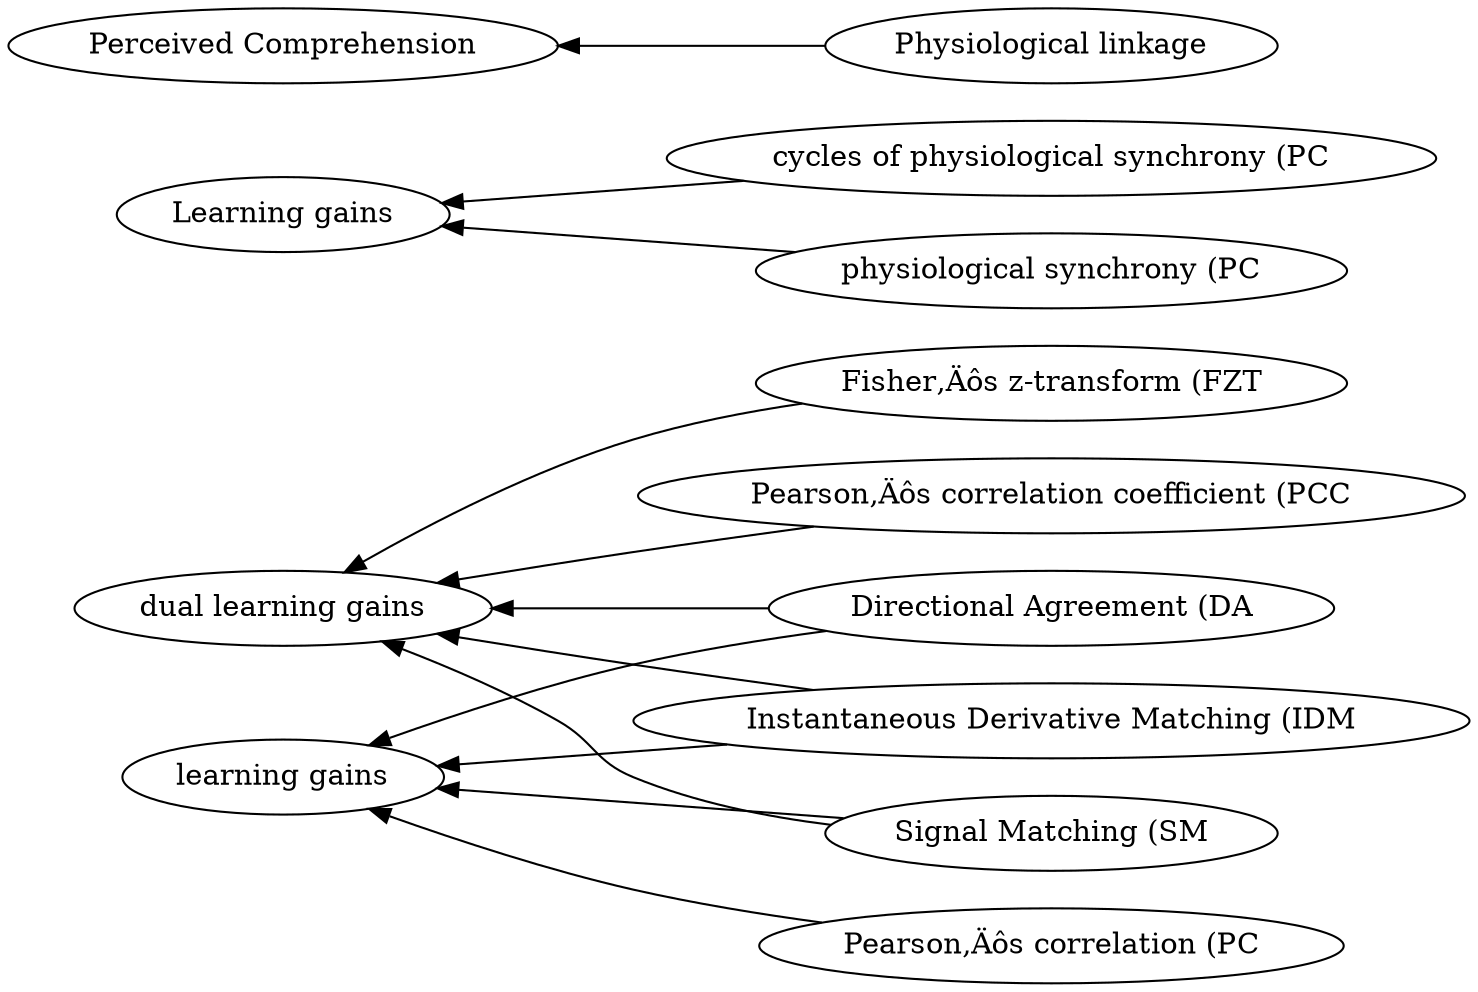 digraph Test {
	rankdir=RL
	size="15,15"
	overlap=false
	splines=true
	{rank=same; "Fisher‚Äôs z-transform (FZT" "cycles of physiological synchrony (PC" "Pearson‚Äôs correlation coefficient (PCC" "Physiological linkage" "Directional Agreement (DA" "Pearson‚Äôs correlation (PC" "Instantaneous Derivative Matching (IDM" "physiological synchrony (PC" "Signal Matching (SM";}
	{rank=same; "learning gains" "Learning gains" "Perceived Comprehension" "dual learning gains";}
	"Physiological linkage" [href="https://scholar.google.com/scholar?hl=en&q=An%20Interactive%20Table%20for%20Supporting%20Participation%20Balance%20in%20Face-to-Face%20Collaborative%20Learning"]
	"Physiological linkage" -> "Perceived Comprehension"
	"physiological synchrony (PC" [href="https://scholar.google.com/scholar?hl=en&q=An%20Interactive%20Table%20for%20Supporting%20Participation%20Balance%20in%20Face-to-Face%20Collaborative%20Learning"]
	"physiological synchrony (PC" -> "Learning gains"
	"cycles of physiological synchrony (PC" [href="https://scholar.google.com/scholar?hl=en&q=An%20Interactive%20Table%20for%20Supporting%20Participation%20Balance%20in%20Face-to-Face%20Collaborative%20Learning"]
	"cycles of physiological synchrony (PC" -> "Learning gains"
	"Signal Matching (SM" [href="https://scholar.google.com/scholar?hl=en&q=An%20Interactive%20Table%20for%20Supporting%20Participation%20Balance%20in%20Face-to-Face%20Collaborative%20Learning"]
	"Signal Matching (SM" -> "dual learning gains"
	"Instantaneous Derivative Matching (IDM" [href="https://scholar.google.com/scholar?hl=en&q=An%20Interactive%20Table%20for%20Supporting%20Participation%20Balance%20in%20Face-to-Face%20Collaborative%20Learning"]
	"Instantaneous Derivative Matching (IDM" -> "dual learning gains"
	"Pearson‚Äôs correlation coefficient (PCC" [href="https://scholar.google.com/scholar?hl=en&q=An%20Interactive%20Table%20for%20Supporting%20Participation%20Balance%20in%20Face-to-Face%20Collaborative%20Learning"]
	"Pearson‚Äôs correlation coefficient (PCC" -> "dual learning gains"
	"Fisher‚Äôs z-transform (FZT" [href="https://scholar.google.com/scholar?hl=en&q=An%20Interactive%20Table%20for%20Supporting%20Participation%20Balance%20in%20Face-to-Face%20Collaborative%20Learning"]
	"Fisher‚Äôs z-transform (FZT" -> "dual learning gains"
	"Directional Agreement (DA" [href="https://scholar.google.com/scholar?hl=en&q=An%20Interactive%20Table%20for%20Supporting%20Participation%20Balance%20in%20Face-to-Face%20Collaborative%20Learning"]
	"Directional Agreement (DA" -> "dual learning gains"
	"Signal Matching (SM" [href="https://scholar.google.com/scholar?hl=en&q=An%20Interactive%20Table%20for%20Supporting%20Participation%20Balance%20in%20Face-to-Face%20Collaborative%20Learning"]
	"Signal Matching (SM" -> "learning gains"
	"Instantaneous Derivative Matching (IDM" [href="https://scholar.google.com/scholar?hl=en&q=An%20Interactive%20Table%20for%20Supporting%20Participation%20Balance%20in%20Face-to-Face%20Collaborative%20Learning"]
	"Instantaneous Derivative Matching (IDM" -> "learning gains"
	"Directional Agreement (DA" [href="https://scholar.google.com/scholar?hl=en&q=An%20Interactive%20Table%20for%20Supporting%20Participation%20Balance%20in%20Face-to-Face%20Collaborative%20Learning"]
	"Directional Agreement (DA" -> "learning gains"
	"Pearson‚Äôs correlation (PC" [href="https://scholar.google.com/scholar?hl=en&q=An%20Interactive%20Table%20for%20Supporting%20Participation%20Balance%20in%20Face-to-Face%20Collaborative%20Learning"]
	"Pearson‚Äôs correlation (PC" -> "learning gains"
}
